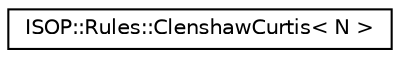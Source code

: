 digraph "Graphical Class Hierarchy"
{
 // LATEX_PDF_SIZE
  edge [fontname="Helvetica",fontsize="10",labelfontname="Helvetica",labelfontsize="10"];
  node [fontname="Helvetica",fontsize="10",shape=record];
  rankdir="LR";
  Node0 [label="ISOP::Rules::ClenshawCurtis\< N \>",height=0.2,width=0.4,color="black", fillcolor="white", style="filled",URL="$struct_i_s_o_p_1_1_rules_1_1_clenshaw_curtis.html",tooltip="Clenshaw-Curtis quadrature data."];
}
